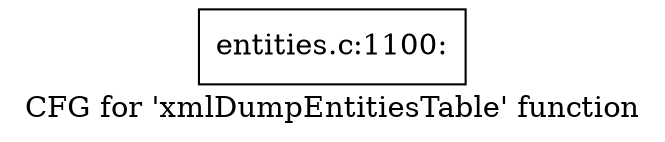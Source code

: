 digraph "CFG for 'xmlDumpEntitiesTable' function" {
	label="CFG for 'xmlDumpEntitiesTable' function";

	Node0x4b5eff0 [shape=record,label="{entities.c:1100:}"];
}
